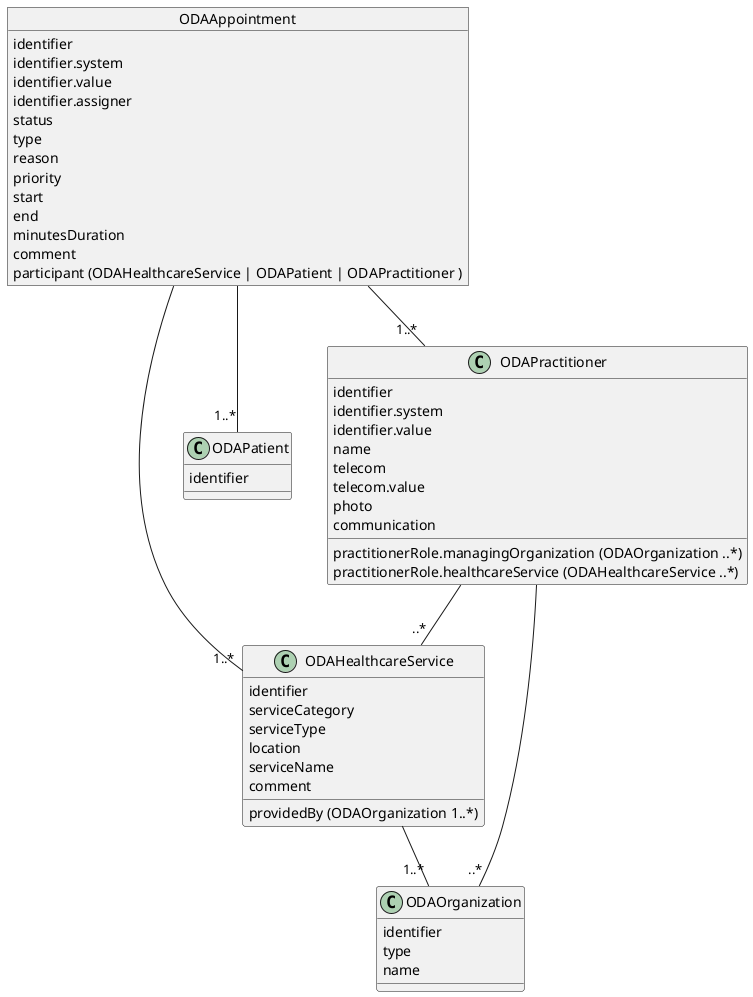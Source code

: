@startuml
object ODAAppointment{
  identifier
  identifier.system
  identifier.value
  identifier.assigner
  status
  type
  reason
  priority
  start
  end
  minutesDuration
  comment
  participant (ODAHealthcareService | ODAPatient | ODAPractitioner )
}

ODAAppointment -- "1..*" ODAHealthcareService
ODAAppointment -- "1..*" ODAPatient
ODAAppointment -- "1..*" ODAPractitioner

object ODAHealthcareService{
  identifier
  providedBy (ODAOrganization 1..*)
  serviceCategory
  serviceType
  location
  serviceName
  comment
}

ODAHealthcareService -- "1..*" ODAOrganization

object ODAOrganization{
  identifier
  type
  name  
}

object ODAPatient{
  identifier
}

object ODAPractitioner{
  identifier
  identifier.system
  identifier.value
  name
  telecom
  telecom.value
  photo
  practitionerRole.managingOrganization (ODAOrganization ..*)
  practitionerRole.healthcareService (ODAHealthcareService ..*)
  communication
}

ODAPractitioner -- "..*" ODAOrganization
ODAPractitioner -- "..*" ODAHealthcareService
@enduml
